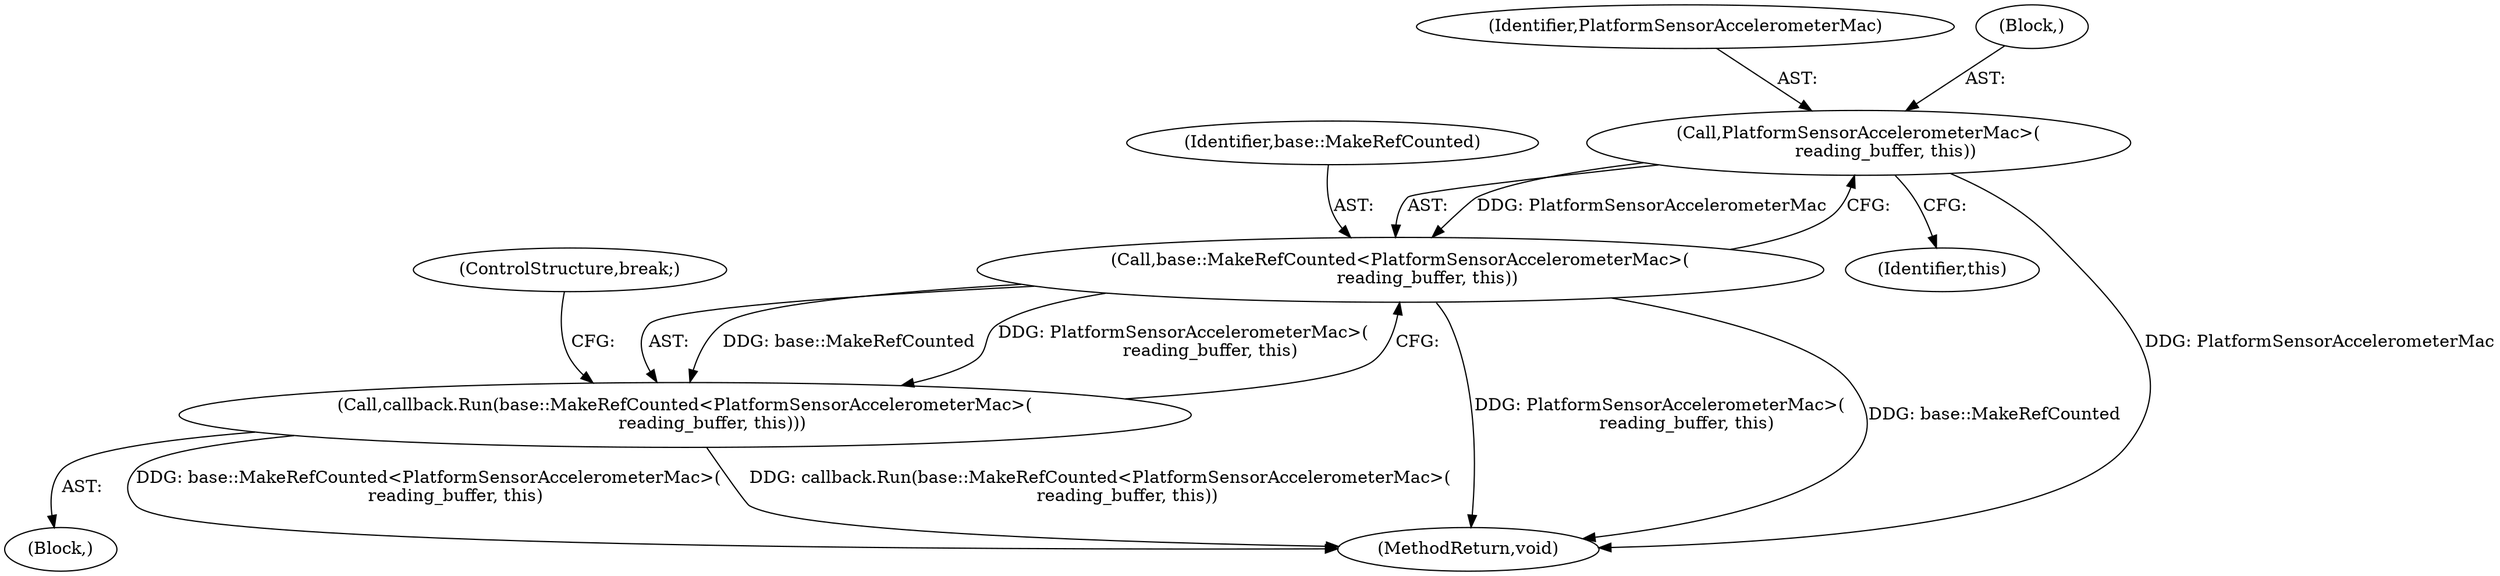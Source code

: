 digraph "0_Chrome_c0c8978849ac57e4ecd613ddc8ff7852a2054734_27@pointer" {
"1000125" [label="(Call,PlatformSensorAccelerometerMac>(\n          reading_buffer, this))"];
"1000123" [label="(Call,base::MakeRefCounted<PlatformSensorAccelerometerMac>(\n          reading_buffer, this))"];
"1000122" [label="(Call,callback.Run(base::MakeRefCounted<PlatformSensorAccelerometerMac>(\n          reading_buffer, this)))"];
"1000122" [label="(Call,callback.Run(base::MakeRefCounted<PlatformSensorAccelerometerMac>(\n          reading_buffer, this)))"];
"1000129" [label="(Identifier,this)"];
"1000123" [label="(Call,base::MakeRefCounted<PlatformSensorAccelerometerMac>(\n          reading_buffer, this))"];
"1000125" [label="(Call,PlatformSensorAccelerometerMac>(\n          reading_buffer, this))"];
"1000126" [label="(Identifier,PlatformSensorAccelerometerMac)"];
"1000127" [label="(Block,)"];
"1000121" [label="(Block,)"];
"1000160" [label="(MethodReturn,void)"];
"1000124" [label="(Identifier,base::MakeRefCounted)"];
"1000130" [label="(ControlStructure,break;)"];
"1000125" -> "1000123"  [label="AST: "];
"1000125" -> "1000129"  [label="CFG: "];
"1000126" -> "1000125"  [label="AST: "];
"1000127" -> "1000125"  [label="AST: "];
"1000123" -> "1000125"  [label="CFG: "];
"1000125" -> "1000160"  [label="DDG: PlatformSensorAccelerometerMac"];
"1000125" -> "1000123"  [label="DDG: PlatformSensorAccelerometerMac"];
"1000123" -> "1000122"  [label="AST: "];
"1000124" -> "1000123"  [label="AST: "];
"1000122" -> "1000123"  [label="CFG: "];
"1000123" -> "1000160"  [label="DDG: PlatformSensorAccelerometerMac>(\n          reading_buffer, this)"];
"1000123" -> "1000160"  [label="DDG: base::MakeRefCounted"];
"1000123" -> "1000122"  [label="DDG: base::MakeRefCounted"];
"1000123" -> "1000122"  [label="DDG: PlatformSensorAccelerometerMac>(\n          reading_buffer, this)"];
"1000122" -> "1000121"  [label="AST: "];
"1000130" -> "1000122"  [label="CFG: "];
"1000122" -> "1000160"  [label="DDG: base::MakeRefCounted<PlatformSensorAccelerometerMac>(\n          reading_buffer, this)"];
"1000122" -> "1000160"  [label="DDG: callback.Run(base::MakeRefCounted<PlatformSensorAccelerometerMac>(\n          reading_buffer, this))"];
}
